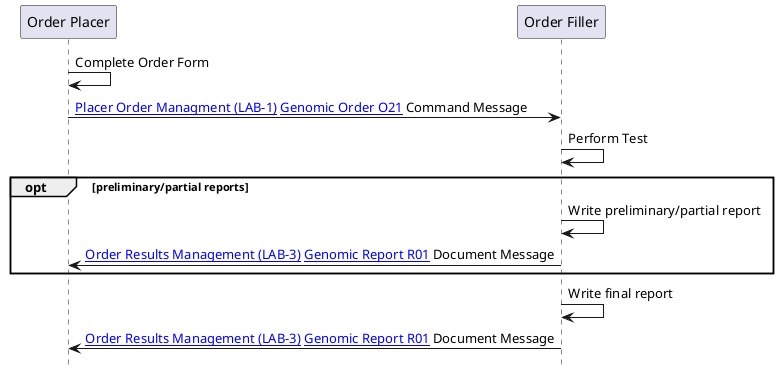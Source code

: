@startuml

hide footbox

participant "Order Placer" as EPR
participant "Order Filler" as LIMS


EPR -> EPR: Complete Order Form
EPR -> LIMS: [[LAB-1.html Placer Order Managment (LAB-1)]] [[DDD-TestOrder.html Genomic Order O21]] Command Message
LIMS -> LIMS: Perform Test
opt preliminary/partial reports
LIMS -> LIMS: Write preliminary/partial report
LIMS -> EPR: [[LAB-3.html Order Results Management (LAB-3)]] [[DDD-TestReport.html Genomic Report R01]] Document Message
end
LIMS -> LIMS: Write final report
LIMS -> EPR: [[LAB-3.html Order Results Management (LAB-3)]] [[DDD-TestReport.html Genomic Report R01]] Document Message


@enduml

